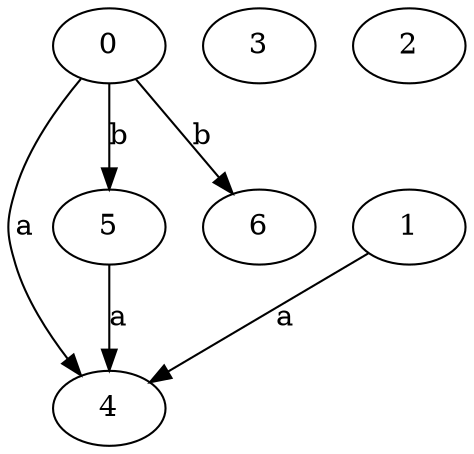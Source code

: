 strict digraph  {
0;
1;
3;
4;
2;
5;
6;
0 -> 4  [label=a];
0 -> 5  [label=b];
0 -> 6  [label=b];
1 -> 4  [label=a];
5 -> 4  [label=a];
}
